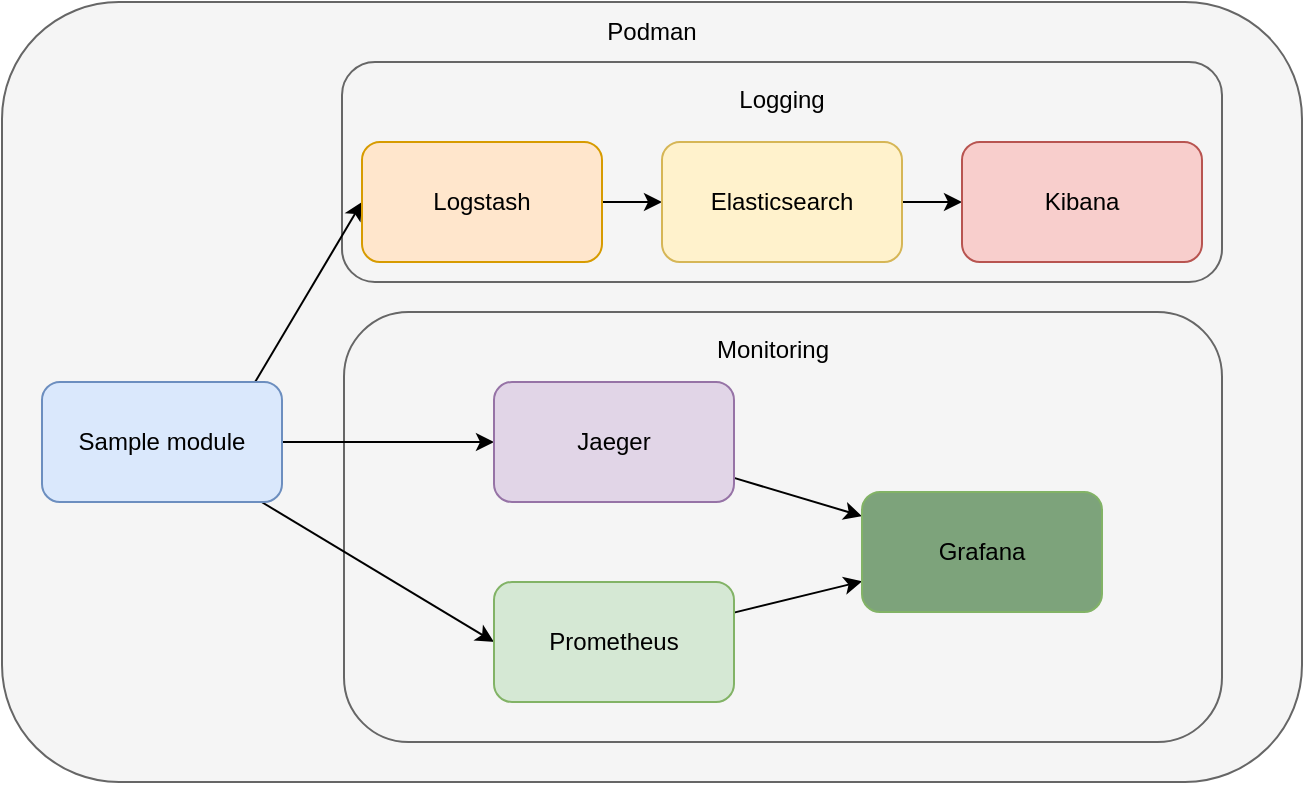 <mxfile version="26.0.2">
  <diagram name="1 oldal" id="kSzb5PiayyHW689BAmss">
    <mxGraphModel dx="1000" dy="573" grid="1" gridSize="10" guides="1" tooltips="1" connect="1" arrows="1" fold="1" page="1" pageScale="1" pageWidth="827" pageHeight="1169" math="0" shadow="0">
      <root>
        <mxCell id="0" />
        <mxCell id="1" parent="0" />
        <mxCell id="cP44W9lzAS7AUE2EkKCi-1" value="" style="rounded=1;whiteSpace=wrap;html=1;fillColor=#f5f5f5;fontColor=#333333;strokeColor=#666666;" vertex="1" parent="1">
          <mxGeometry x="50" y="70" width="650" height="390" as="geometry" />
        </mxCell>
        <mxCell id="cP44W9lzAS7AUE2EkKCi-34" value="" style="rounded=1;whiteSpace=wrap;html=1;fillColor=#f5f5f5;fontColor=#333333;strokeColor=#666666;" vertex="1" parent="1">
          <mxGeometry x="221" y="225" width="439" height="215" as="geometry" />
        </mxCell>
        <mxCell id="cP44W9lzAS7AUE2EkKCi-32" value="" style="rounded=1;whiteSpace=wrap;html=1;fillColor=#f5f5f5;fontColor=#333333;strokeColor=#666666;" vertex="1" parent="1">
          <mxGeometry x="220" y="100" width="440" height="110" as="geometry" />
        </mxCell>
        <mxCell id="cP44W9lzAS7AUE2EkKCi-2" value="Podman" style="text;html=1;align=center;verticalAlign=middle;whiteSpace=wrap;rounded=0;" vertex="1" parent="1">
          <mxGeometry x="50" y="70" width="650" height="30" as="geometry" />
        </mxCell>
        <mxCell id="cP44W9lzAS7AUE2EkKCi-25" style="rounded=0;orthogonalLoop=1;jettySize=auto;html=1;entryX=0;entryY=0.5;entryDx=0;entryDy=0;exitX=0.883;exitY=0.017;exitDx=0;exitDy=0;exitPerimeter=0;" edge="1" parent="1" source="cP44W9lzAS7AUE2EkKCi-3" target="cP44W9lzAS7AUE2EkKCi-11">
          <mxGeometry relative="1" as="geometry" />
        </mxCell>
        <mxCell id="cP44W9lzAS7AUE2EkKCi-26" style="edgeStyle=orthogonalEdgeStyle;rounded=0;orthogonalLoop=1;jettySize=auto;html=1;" edge="1" parent="1" source="cP44W9lzAS7AUE2EkKCi-3" target="cP44W9lzAS7AUE2EkKCi-19">
          <mxGeometry relative="1" as="geometry" />
        </mxCell>
        <mxCell id="cP44W9lzAS7AUE2EkKCi-27" style="rounded=0;orthogonalLoop=1;jettySize=auto;html=1;entryX=0;entryY=0.5;entryDx=0;entryDy=0;" edge="1" parent="1" source="cP44W9lzAS7AUE2EkKCi-3" target="cP44W9lzAS7AUE2EkKCi-21">
          <mxGeometry relative="1" as="geometry" />
        </mxCell>
        <mxCell id="cP44W9lzAS7AUE2EkKCi-3" value="Sample module" style="rounded=1;whiteSpace=wrap;html=1;fillColor=#dae8fc;strokeColor=#6c8ebf;" vertex="1" parent="1">
          <mxGeometry x="70" y="260" width="120" height="60" as="geometry" />
        </mxCell>
        <mxCell id="cP44W9lzAS7AUE2EkKCi-28" style="edgeStyle=orthogonalEdgeStyle;rounded=0;orthogonalLoop=1;jettySize=auto;html=1;" edge="1" parent="1" source="cP44W9lzAS7AUE2EkKCi-11" target="cP44W9lzAS7AUE2EkKCi-13">
          <mxGeometry relative="1" as="geometry" />
        </mxCell>
        <mxCell id="cP44W9lzAS7AUE2EkKCi-11" value="Logstash" style="rounded=1;whiteSpace=wrap;html=1;fillColor=#ffe6cc;strokeColor=#d79b00;" vertex="1" parent="1">
          <mxGeometry x="230" y="140" width="120" height="60" as="geometry" />
        </mxCell>
        <mxCell id="cP44W9lzAS7AUE2EkKCi-29" style="edgeStyle=orthogonalEdgeStyle;rounded=0;orthogonalLoop=1;jettySize=auto;html=1;" edge="1" parent="1" source="cP44W9lzAS7AUE2EkKCi-13" target="cP44W9lzAS7AUE2EkKCi-15">
          <mxGeometry relative="1" as="geometry" />
        </mxCell>
        <mxCell id="cP44W9lzAS7AUE2EkKCi-13" value="Elasticsearch" style="rounded=1;whiteSpace=wrap;html=1;fillColor=#fff2cc;strokeColor=#d6b656;" vertex="1" parent="1">
          <mxGeometry x="380" y="140" width="120" height="60" as="geometry" />
        </mxCell>
        <mxCell id="cP44W9lzAS7AUE2EkKCi-15" value="Kibana" style="rounded=1;whiteSpace=wrap;html=1;fillColor=#f8cecc;strokeColor=#b85450;" vertex="1" parent="1">
          <mxGeometry x="530" y="140" width="120" height="60" as="geometry" />
        </mxCell>
        <mxCell id="cP44W9lzAS7AUE2EkKCi-31" style="rounded=0;orthogonalLoop=1;jettySize=auto;html=1;" edge="1" parent="1" source="cP44W9lzAS7AUE2EkKCi-19" target="cP44W9lzAS7AUE2EkKCi-23">
          <mxGeometry relative="1" as="geometry" />
        </mxCell>
        <mxCell id="cP44W9lzAS7AUE2EkKCi-19" value="Jaeger" style="rounded=1;whiteSpace=wrap;html=1;fillColor=#e1d5e7;strokeColor=#9673a6;" vertex="1" parent="1">
          <mxGeometry x="296" y="260" width="120" height="60" as="geometry" />
        </mxCell>
        <mxCell id="cP44W9lzAS7AUE2EkKCi-30" style="rounded=0;orthogonalLoop=1;jettySize=auto;html=1;" edge="1" parent="1" source="cP44W9lzAS7AUE2EkKCi-21" target="cP44W9lzAS7AUE2EkKCi-23">
          <mxGeometry relative="1" as="geometry" />
        </mxCell>
        <mxCell id="cP44W9lzAS7AUE2EkKCi-21" value="Prometheus" style="rounded=1;whiteSpace=wrap;html=1;fillColor=#d5e8d4;strokeColor=#82b366;" vertex="1" parent="1">
          <mxGeometry x="296" y="360" width="120" height="60" as="geometry" />
        </mxCell>
        <mxCell id="cP44W9lzAS7AUE2EkKCi-23" value="Grafana" style="rounded=1;whiteSpace=wrap;html=1;fillColor=#7DA37B;strokeColor=#82b366;" vertex="1" parent="1">
          <mxGeometry x="480" y="315" width="120" height="60" as="geometry" />
        </mxCell>
        <mxCell id="cP44W9lzAS7AUE2EkKCi-33" value="Logging" style="text;html=1;align=center;verticalAlign=middle;whiteSpace=wrap;rounded=0;" vertex="1" parent="1">
          <mxGeometry x="220" y="110" width="440" height="18" as="geometry" />
        </mxCell>
        <mxCell id="cP44W9lzAS7AUE2EkKCi-35" value="Monitoring" style="text;html=1;align=center;verticalAlign=middle;whiteSpace=wrap;rounded=0;" vertex="1" parent="1">
          <mxGeometry x="221" y="235" width="429" height="18" as="geometry" />
        </mxCell>
      </root>
    </mxGraphModel>
  </diagram>
</mxfile>
